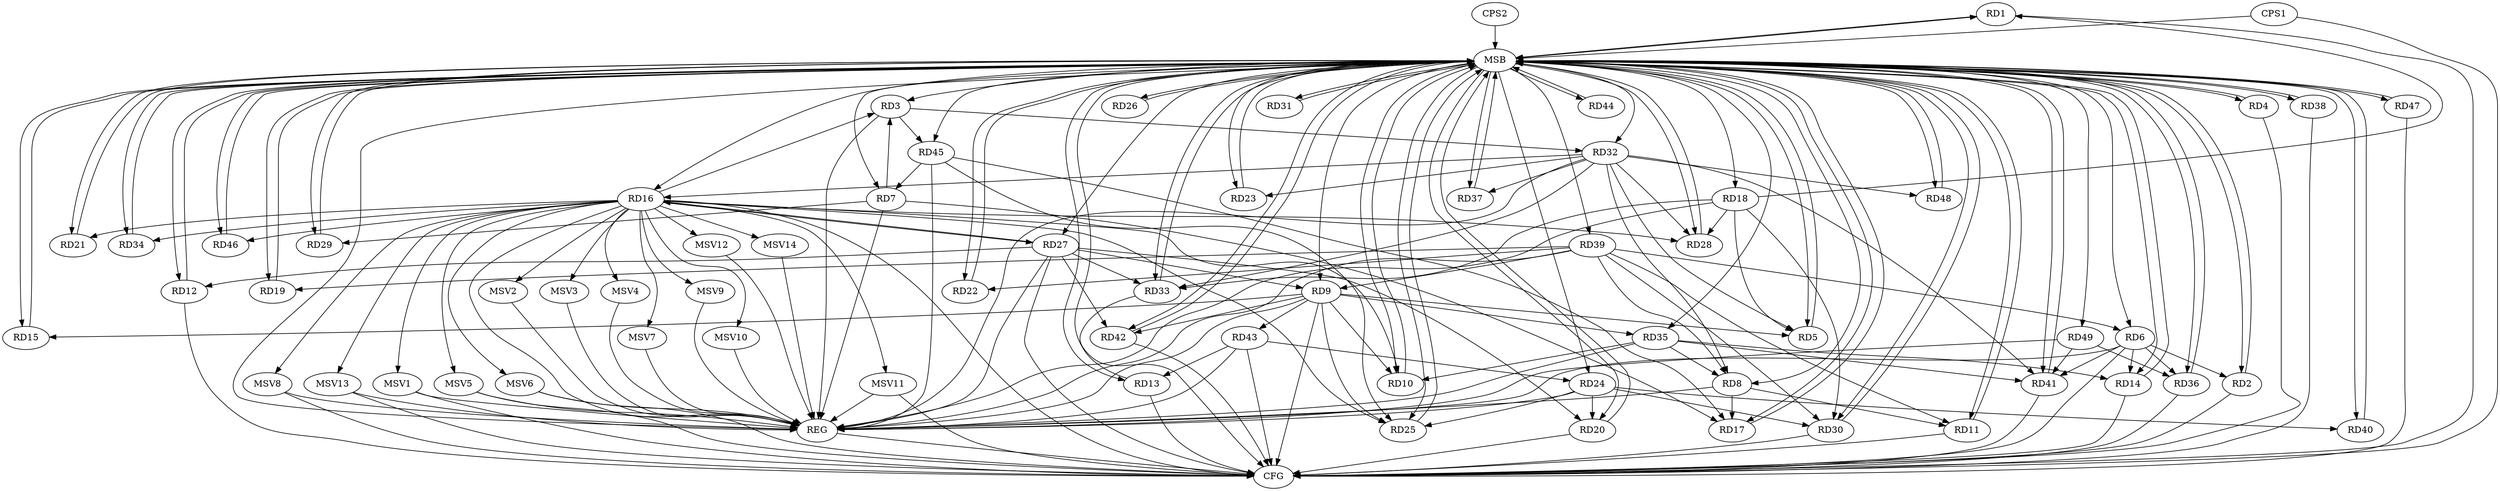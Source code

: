 strict digraph G {
  RD1 [ label="RD1" ];
  RD2 [ label="RD2" ];
  RD3 [ label="RD3" ];
  RD4 [ label="RD4" ];
  RD5 [ label="RD5" ];
  RD6 [ label="RD6" ];
  RD7 [ label="RD7" ];
  RD8 [ label="RD8" ];
  RD9 [ label="RD9" ];
  RD10 [ label="RD10" ];
  RD11 [ label="RD11" ];
  RD12 [ label="RD12" ];
  RD13 [ label="RD13" ];
  RD14 [ label="RD14" ];
  RD15 [ label="RD15" ];
  RD16 [ label="RD16" ];
  RD17 [ label="RD17" ];
  RD18 [ label="RD18" ];
  RD19 [ label="RD19" ];
  RD20 [ label="RD20" ];
  RD21 [ label="RD21" ];
  RD22 [ label="RD22" ];
  RD23 [ label="RD23" ];
  RD24 [ label="RD24" ];
  RD25 [ label="RD25" ];
  RD26 [ label="RD26" ];
  RD27 [ label="RD27" ];
  RD28 [ label="RD28" ];
  RD29 [ label="RD29" ];
  RD30 [ label="RD30" ];
  RD31 [ label="RD31" ];
  RD32 [ label="RD32" ];
  RD33 [ label="RD33" ];
  RD34 [ label="RD34" ];
  RD35 [ label="RD35" ];
  RD36 [ label="RD36" ];
  RD37 [ label="RD37" ];
  RD38 [ label="RD38" ];
  RD39 [ label="RD39" ];
  RD40 [ label="RD40" ];
  RD41 [ label="RD41" ];
  RD42 [ label="RD42" ];
  RD43 [ label="RD43" ];
  RD44 [ label="RD44" ];
  RD45 [ label="RD45" ];
  RD46 [ label="RD46" ];
  RD47 [ label="RD47" ];
  RD48 [ label="RD48" ];
  RD49 [ label="RD49" ];
  CPS1 [ label="CPS1" ];
  CPS2 [ label="CPS2" ];
  REG [ label="REG" ];
  MSB [ label="MSB" ];
  CFG [ label="CFG" ];
  MSV1 [ label="MSV1" ];
  MSV2 [ label="MSV2" ];
  MSV3 [ label="MSV3" ];
  MSV4 [ label="MSV4" ];
  MSV5 [ label="MSV5" ];
  MSV6 [ label="MSV6" ];
  MSV7 [ label="MSV7" ];
  MSV8 [ label="MSV8" ];
  MSV9 [ label="MSV9" ];
  MSV10 [ label="MSV10" ];
  MSV11 [ label="MSV11" ];
  MSV12 [ label="MSV12" ];
  MSV13 [ label="MSV13" ];
  MSV14 [ label="MSV14" ];
  RD18 -> RD1;
  RD6 -> RD2;
  RD7 -> RD3;
  RD16 -> RD3;
  RD3 -> RD32;
  RD3 -> RD45;
  RD9 -> RD5;
  RD18 -> RD5;
  RD32 -> RD5;
  RD6 -> RD14;
  RD6 -> RD36;
  RD39 -> RD6;
  RD6 -> RD41;
  RD7 -> RD17;
  RD7 -> RD29;
  RD45 -> RD7;
  RD8 -> RD11;
  RD8 -> RD17;
  RD32 -> RD8;
  RD35 -> RD8;
  RD39 -> RD8;
  RD9 -> RD10;
  RD9 -> RD15;
  RD9 -> RD25;
  RD27 -> RD9;
  RD9 -> RD35;
  RD39 -> RD9;
  RD9 -> RD42;
  RD9 -> RD43;
  RD16 -> RD10;
  RD35 -> RD10;
  RD39 -> RD11;
  RD27 -> RD12;
  RD43 -> RD13;
  RD35 -> RD14;
  RD16 -> RD21;
  RD16 -> RD25;
  RD16 -> RD27;
  RD27 -> RD16;
  RD16 -> RD28;
  RD32 -> RD16;
  RD16 -> RD34;
  RD16 -> RD46;
  RD45 -> RD17;
  RD18 -> RD28;
  RD18 -> RD30;
  RD18 -> RD33;
  RD39 -> RD19;
  RD24 -> RD20;
  RD27 -> RD20;
  RD39 -> RD22;
  RD32 -> RD23;
  RD24 -> RD25;
  RD24 -> RD30;
  RD24 -> RD40;
  RD43 -> RD24;
  RD45 -> RD25;
  RD27 -> RD33;
  RD27 -> RD42;
  RD32 -> RD28;
  RD39 -> RD30;
  RD32 -> RD33;
  RD32 -> RD37;
  RD32 -> RD41;
  RD32 -> RD48;
  RD35 -> RD41;
  RD49 -> RD36;
  RD49 -> RD41;
  RD3 -> REG;
  RD6 -> REG;
  RD7 -> REG;
  RD8 -> REG;
  RD9 -> REG;
  RD16 -> REG;
  RD18 -> REG;
  RD24 -> REG;
  RD27 -> REG;
  RD32 -> REG;
  RD35 -> REG;
  RD39 -> REG;
  RD43 -> REG;
  RD45 -> REG;
  RD49 -> REG;
  RD1 -> MSB;
  MSB -> RD14;
  MSB -> RD18;
  MSB -> RD23;
  MSB -> RD24;
  MSB -> RD27;
  MSB -> RD41;
  MSB -> RD47;
  MSB -> RD48;
  MSB -> REG;
  RD2 -> MSB;
  MSB -> RD6;
  MSB -> RD9;
  MSB -> RD15;
  MSB -> RD38;
  RD4 -> MSB;
  MSB -> RD3;
  MSB -> RD5;
  MSB -> RD17;
  MSB -> RD37;
  RD5 -> MSB;
  MSB -> RD4;
  MSB -> RD16;
  RD10 -> MSB;
  MSB -> RD28;
  MSB -> RD35;
  MSB -> RD49;
  RD11 -> MSB;
  MSB -> RD33;
  RD12 -> MSB;
  MSB -> RD2;
  MSB -> RD39;
  RD13 -> MSB;
  MSB -> RD21;
  MSB -> RD30;
  RD14 -> MSB;
  MSB -> RD22;
  MSB -> RD26;
  MSB -> RD36;
  MSB -> RD42;
  RD15 -> MSB;
  MSB -> RD10;
  RD17 -> MSB;
  MSB -> RD11;
  RD19 -> MSB;
  RD20 -> MSB;
  MSB -> RD12;
  MSB -> RD29;
  RD21 -> MSB;
  MSB -> RD19;
  MSB -> RD34;
  MSB -> RD46;
  RD22 -> MSB;
  MSB -> RD40;
  MSB -> RD45;
  RD23 -> MSB;
  MSB -> RD7;
  MSB -> RD25;
  MSB -> RD31;
  RD25 -> MSB;
  RD26 -> MSB;
  MSB -> RD20;
  RD28 -> MSB;
  RD29 -> MSB;
  MSB -> RD8;
  RD30 -> MSB;
  MSB -> RD32;
  MSB -> RD44;
  RD31 -> MSB;
  MSB -> RD1;
  RD33 -> MSB;
  RD34 -> MSB;
  RD36 -> MSB;
  RD37 -> MSB;
  RD38 -> MSB;
  RD40 -> MSB;
  RD41 -> MSB;
  MSB -> RD13;
  RD42 -> MSB;
  RD44 -> MSB;
  RD46 -> MSB;
  RD47 -> MSB;
  RD48 -> MSB;
  CPS1 -> MSB;
  CPS2 -> MSB;
  CPS1 -> CFG;
  RD12 -> CFG;
  RD38 -> CFG;
  RD6 -> CFG;
  RD16 -> CFG;
  RD30 -> CFG;
  RD43 -> CFG;
  RD47 -> CFG;
  RD14 -> CFG;
  RD42 -> CFG;
  RD9 -> CFG;
  RD1 -> CFG;
  RD2 -> CFG;
  RD13 -> CFG;
  RD11 -> CFG;
  RD27 -> CFG;
  RD41 -> CFG;
  RD36 -> CFG;
  RD33 -> CFG;
  RD4 -> CFG;
  RD20 -> CFG;
  REG -> CFG;
  RD16 -> MSV1;
  RD16 -> MSV2;
  MSV1 -> REG;
  MSV1 -> CFG;
  MSV2 -> REG;
  RD16 -> MSV3;
  RD16 -> MSV4;
  RD16 -> MSV5;
  RD16 -> MSV6;
  MSV3 -> REG;
  MSV4 -> REG;
  MSV5 -> REG;
  MSV5 -> CFG;
  MSV6 -> REG;
  MSV6 -> CFG;
  RD16 -> MSV7;
  RD16 -> MSV8;
  RD16 -> MSV9;
  MSV7 -> REG;
  MSV8 -> REG;
  MSV8 -> CFG;
  MSV9 -> REG;
  RD16 -> MSV10;
  RD16 -> MSV11;
  RD16 -> MSV12;
  MSV10 -> REG;
  MSV11 -> REG;
  MSV11 -> CFG;
  MSV12 -> REG;
  RD16 -> MSV13;
  MSV13 -> REG;
  MSV13 -> CFG;
  RD16 -> MSV14;
  MSV14 -> REG;
}
